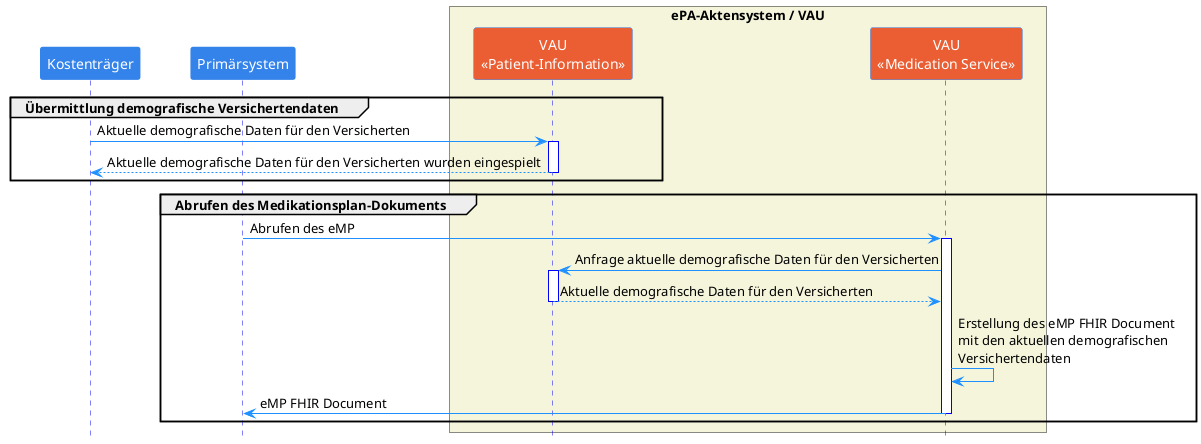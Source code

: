 @startuml concept.patientinformation.update.sequence

skinparam Shadowing false
skinparam ParticipantPadding 20
skinparam BoxPadding 10

skinparam sequence {
    ArrowColor DodgerBlue
    ActorBorderColor DodgerBlue
    LifeLineBorderColor Blue

    ParticipantBackgroundColor #3483eb
    ParticipantBorderColor #3483eb
    ParticipantFontSize 14
    ParticipantFontColor White

    ActorBackgroundColor #3483eb
    ActorFontSize 14
    NoteBackgroundColor #3483eb
}

hide footbox
' autonumber

participant "Kostenträger" as KTR
participant "Primärsystem" as PS


box "ePA-Aktensystem / VAU" #Beige
    participant "VAU\n<< Patient-Information >>" as PI #eb5e34
    participant "VAU\n<< Medication Service >>" as MS #eb5e34
end box

group Übermittlung demografische Versichertendaten

KTR -> PI : Aktuelle demografische Daten für den Versicherten
activate PI
PI --> KTR : Aktuelle demografische Daten für den Versicherten wurden eingespielt
deactivate PI

end


group Abrufen des Medikationsplan-Dokuments

PS -> MS : Abrufen des eMP
activate MS
MS -> PI : Anfrage aktuelle demografische Daten für den Versicherten
activate PI
PI --> MS : Aktuelle demografische Daten für den Versicherten
deactivate PI
MS -> MS : Erstellung des eMP FHIR Document\nmit den aktuellen demografischen\nVersichertendaten
MS -> PS : eMP FHIR Document
deactivate MS

end

@enduml